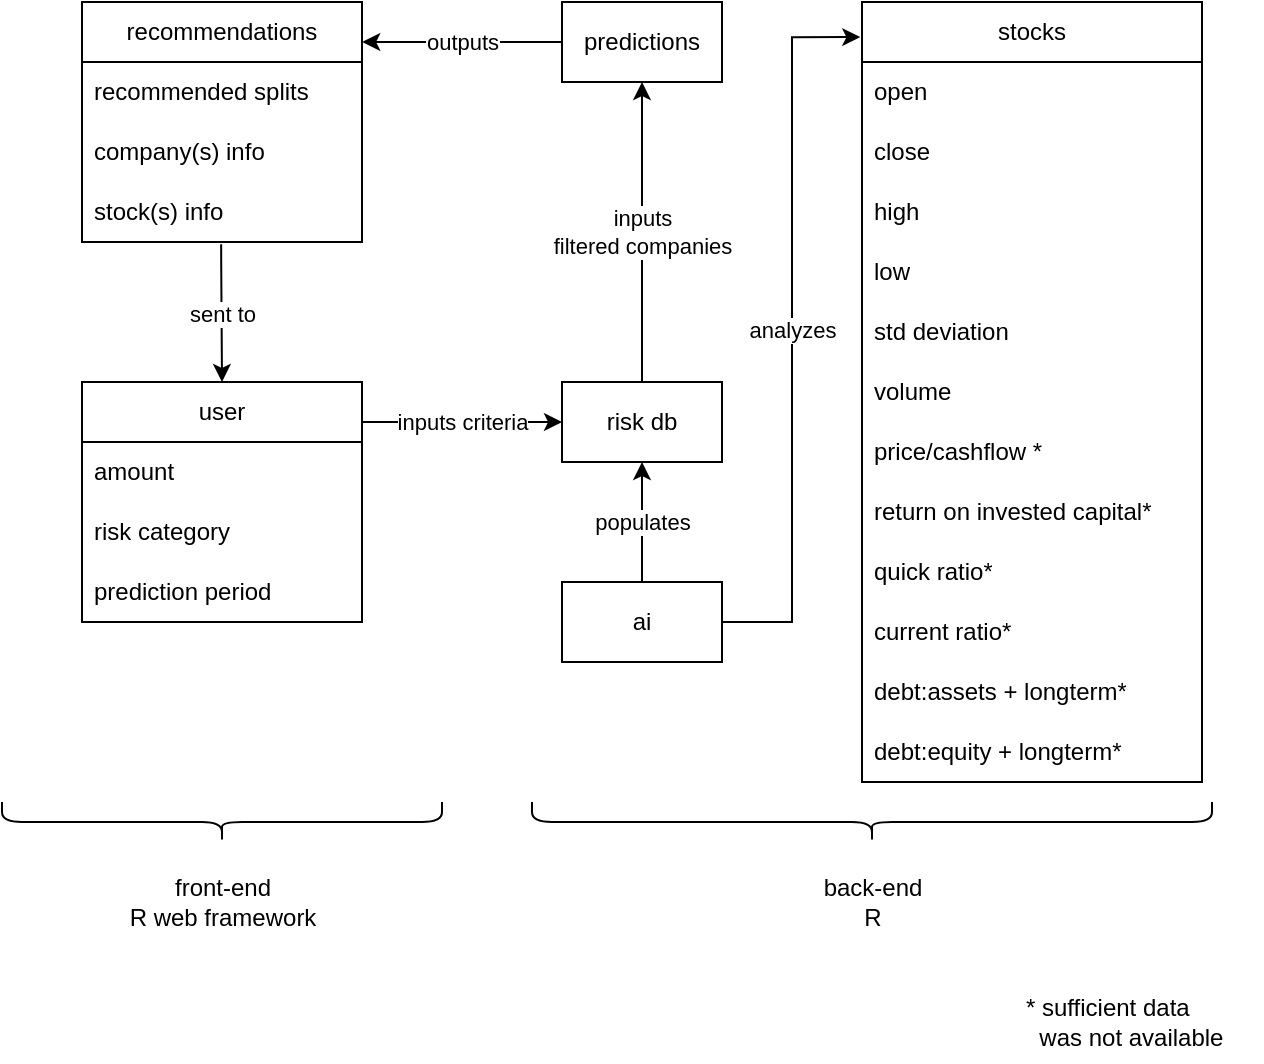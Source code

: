 <mxfile version="21.2.1" type="device">
  <diagram name="Page-1" id="8_V-npkF4_8rAvQVF0dz">
    <mxGraphModel dx="1219" dy="769" grid="1" gridSize="10" guides="1" tooltips="1" connect="1" arrows="1" fold="1" page="1" pageScale="1" pageWidth="850" pageHeight="1100" math="0" shadow="0">
      <root>
        <mxCell id="0" />
        <mxCell id="1" parent="0" />
        <mxCell id="Ms_8OpRCHCh8PfJ0gs4a-4" value="populates" style="edgeStyle=orthogonalEdgeStyle;rounded=0;orthogonalLoop=1;jettySize=auto;html=1;entryX=0.5;entryY=1;entryDx=0;entryDy=0;" edge="1" parent="1" source="vGaQVAYAIkuoaAUsgXml-4" target="vGaQVAYAIkuoaAUsgXml-5">
          <mxGeometry relative="1" as="geometry" />
        </mxCell>
        <mxCell id="Ms_8OpRCHCh8PfJ0gs4a-6" value="analyzes" style="edgeStyle=orthogonalEdgeStyle;rounded=0;orthogonalLoop=1;jettySize=auto;html=1;entryX=-0.005;entryY=0.045;entryDx=0;entryDy=0;entryPerimeter=0;" edge="1" parent="1" source="vGaQVAYAIkuoaAUsgXml-4" target="vGaQVAYAIkuoaAUsgXml-29">
          <mxGeometry relative="1" as="geometry" />
        </mxCell>
        <mxCell id="vGaQVAYAIkuoaAUsgXml-4" value="ai" style="rounded=0;whiteSpace=wrap;html=1;" parent="1" vertex="1">
          <mxGeometry x="330" y="460" width="80" height="40" as="geometry" />
        </mxCell>
        <mxCell id="Ms_8OpRCHCh8PfJ0gs4a-7" value="&lt;div&gt;inputs&lt;/div&gt;&lt;div&gt;filtered companies&lt;br&gt;&lt;/div&gt;" style="edgeStyle=orthogonalEdgeStyle;rounded=0;orthogonalLoop=1;jettySize=auto;html=1;entryX=0.5;entryY=1;entryDx=0;entryDy=0;" edge="1" parent="1" source="vGaQVAYAIkuoaAUsgXml-5" target="vGaQVAYAIkuoaAUsgXml-6">
          <mxGeometry relative="1" as="geometry">
            <mxPoint x="370" y="200" as="targetPoint" />
          </mxGeometry>
        </mxCell>
        <mxCell id="vGaQVAYAIkuoaAUsgXml-5" value="risk db" style="rounded=0;whiteSpace=wrap;html=1;" parent="1" vertex="1">
          <mxGeometry x="330" y="360" width="80" height="40" as="geometry" />
        </mxCell>
        <mxCell id="Ms_8OpRCHCh8PfJ0gs4a-8" value="outputs" style="edgeStyle=orthogonalEdgeStyle;rounded=0;orthogonalLoop=1;jettySize=auto;html=1;exitX=0;exitY=0.5;exitDx=0;exitDy=0;entryX=1.001;entryY=0.167;entryDx=0;entryDy=0;entryPerimeter=0;" edge="1" parent="1" source="vGaQVAYAIkuoaAUsgXml-6" target="vGaQVAYAIkuoaAUsgXml-42">
          <mxGeometry relative="1" as="geometry">
            <mxPoint x="231" y="190" as="targetPoint" />
            <Array as="points">
              <mxPoint x="230" y="190" />
            </Array>
          </mxGeometry>
        </mxCell>
        <mxCell id="vGaQVAYAIkuoaAUsgXml-6" value="predictions" style="rounded=0;whiteSpace=wrap;html=1;" parent="1" vertex="1">
          <mxGeometry x="330" y="170" width="80" height="40" as="geometry" />
        </mxCell>
        <mxCell id="Ms_8OpRCHCh8PfJ0gs4a-3" value="inputs criteria" style="edgeStyle=orthogonalEdgeStyle;rounded=0;orthogonalLoop=1;jettySize=auto;html=1;entryX=0;entryY=0.5;entryDx=0;entryDy=0;exitX=1;exitY=0.167;exitDx=0;exitDy=0;exitPerimeter=0;" edge="1" parent="1" source="vGaQVAYAIkuoaAUsgXml-20" target="vGaQVAYAIkuoaAUsgXml-5">
          <mxGeometry relative="1" as="geometry" />
        </mxCell>
        <mxCell id="vGaQVAYAIkuoaAUsgXml-20" value="user" style="swimlane;fontStyle=0;childLayout=stackLayout;horizontal=1;startSize=30;horizontalStack=0;resizeParent=1;resizeParentMax=0;resizeLast=0;collapsible=1;marginBottom=0;whiteSpace=wrap;html=1;" parent="1" vertex="1">
          <mxGeometry x="90" y="360" width="140" height="120" as="geometry" />
        </mxCell>
        <mxCell id="vGaQVAYAIkuoaAUsgXml-21" value="amount" style="text;strokeColor=none;fillColor=none;align=left;verticalAlign=middle;spacingLeft=4;spacingRight=4;overflow=hidden;points=[[0,0.5],[1,0.5]];portConstraint=eastwest;rotatable=0;whiteSpace=wrap;html=1;" parent="vGaQVAYAIkuoaAUsgXml-20" vertex="1">
          <mxGeometry y="30" width="140" height="30" as="geometry" />
        </mxCell>
        <mxCell id="Ms_8OpRCHCh8PfJ0gs4a-1" value="risk category" style="text;strokeColor=none;fillColor=none;align=left;verticalAlign=middle;spacingLeft=4;spacingRight=4;overflow=hidden;points=[[0,0.5],[1,0.5]];portConstraint=eastwest;rotatable=0;whiteSpace=wrap;html=1;" vertex="1" parent="vGaQVAYAIkuoaAUsgXml-20">
          <mxGeometry y="60" width="140" height="30" as="geometry" />
        </mxCell>
        <mxCell id="Ms_8OpRCHCh8PfJ0gs4a-2" value="prediction period" style="text;strokeColor=none;fillColor=none;align=left;verticalAlign=middle;spacingLeft=4;spacingRight=4;overflow=hidden;points=[[0,0.5],[1,0.5]];portConstraint=eastwest;rotatable=0;whiteSpace=wrap;html=1;" vertex="1" parent="vGaQVAYAIkuoaAUsgXml-20">
          <mxGeometry y="90" width="140" height="30" as="geometry" />
        </mxCell>
        <mxCell id="vGaQVAYAIkuoaAUsgXml-29" value="stocks" style="swimlane;fontStyle=0;childLayout=stackLayout;horizontal=1;startSize=30;horizontalStack=0;resizeParent=1;resizeParentMax=0;resizeLast=0;collapsible=1;marginBottom=0;whiteSpace=wrap;html=1;" parent="1" vertex="1">
          <mxGeometry x="480" y="170" width="170" height="390" as="geometry" />
        </mxCell>
        <mxCell id="vGaQVAYAIkuoaAUsgXml-30" value="&lt;div&gt;open&lt;/div&gt;" style="text;strokeColor=none;fillColor=none;align=left;verticalAlign=middle;spacingLeft=4;spacingRight=4;overflow=hidden;points=[[0,0.5],[1,0.5]];portConstraint=eastwest;rotatable=0;whiteSpace=wrap;html=1;" parent="vGaQVAYAIkuoaAUsgXml-29" vertex="1">
          <mxGeometry y="30" width="170" height="30" as="geometry" />
        </mxCell>
        <mxCell id="vGaQVAYAIkuoaAUsgXml-31" value="close" style="text;strokeColor=none;fillColor=none;align=left;verticalAlign=middle;spacingLeft=4;spacingRight=4;overflow=hidden;points=[[0,0.5],[1,0.5]];portConstraint=eastwest;rotatable=0;whiteSpace=wrap;html=1;" parent="vGaQVAYAIkuoaAUsgXml-29" vertex="1">
          <mxGeometry y="60" width="170" height="30" as="geometry" />
        </mxCell>
        <mxCell id="vGaQVAYAIkuoaAUsgXml-32" value="high" style="text;strokeColor=none;fillColor=none;align=left;verticalAlign=middle;spacingLeft=4;spacingRight=4;overflow=hidden;points=[[0,0.5],[1,0.5]];portConstraint=eastwest;rotatable=0;whiteSpace=wrap;html=1;" parent="vGaQVAYAIkuoaAUsgXml-29" vertex="1">
          <mxGeometry y="90" width="170" height="30" as="geometry" />
        </mxCell>
        <mxCell id="vGaQVAYAIkuoaAUsgXml-33" value="low" style="text;strokeColor=none;fillColor=none;align=left;verticalAlign=middle;spacingLeft=4;spacingRight=4;overflow=hidden;points=[[0,0.5],[1,0.5]];portConstraint=eastwest;rotatable=0;whiteSpace=wrap;html=1;" parent="vGaQVAYAIkuoaAUsgXml-29" vertex="1">
          <mxGeometry y="120" width="170" height="30" as="geometry" />
        </mxCell>
        <mxCell id="vGaQVAYAIkuoaAUsgXml-34" value="std deviation" style="text;strokeColor=none;fillColor=none;align=left;verticalAlign=middle;spacingLeft=4;spacingRight=4;overflow=hidden;points=[[0,0.5],[1,0.5]];portConstraint=eastwest;rotatable=0;whiteSpace=wrap;html=1;" parent="vGaQVAYAIkuoaAUsgXml-29" vertex="1">
          <mxGeometry y="150" width="170" height="30" as="geometry" />
        </mxCell>
        <mxCell id="vGaQVAYAIkuoaAUsgXml-35" value="volume" style="text;strokeColor=none;fillColor=none;align=left;verticalAlign=middle;spacingLeft=4;spacingRight=4;overflow=hidden;points=[[0,0.5],[1,0.5]];portConstraint=eastwest;rotatable=0;whiteSpace=wrap;html=1;" parent="vGaQVAYAIkuoaAUsgXml-29" vertex="1">
          <mxGeometry y="180" width="170" height="30" as="geometry" />
        </mxCell>
        <mxCell id="vGaQVAYAIkuoaAUsgXml-36" value="price/cashflow *" style="text;strokeColor=none;fillColor=none;align=left;verticalAlign=middle;spacingLeft=4;spacingRight=4;overflow=hidden;points=[[0,0.5],[1,0.5]];portConstraint=eastwest;rotatable=0;whiteSpace=wrap;html=1;" parent="vGaQVAYAIkuoaAUsgXml-29" vertex="1">
          <mxGeometry y="210" width="170" height="30" as="geometry" />
        </mxCell>
        <mxCell id="vGaQVAYAIkuoaAUsgXml-37" value="return on invested capital*" style="text;strokeColor=none;fillColor=none;align=left;verticalAlign=middle;spacingLeft=4;spacingRight=4;overflow=hidden;points=[[0,0.5],[1,0.5]];portConstraint=eastwest;rotatable=0;whiteSpace=wrap;html=1;" parent="vGaQVAYAIkuoaAUsgXml-29" vertex="1">
          <mxGeometry y="240" width="170" height="30" as="geometry" />
        </mxCell>
        <mxCell id="vGaQVAYAIkuoaAUsgXml-38" value="quick ratio*" style="text;strokeColor=none;fillColor=none;align=left;verticalAlign=middle;spacingLeft=4;spacingRight=4;overflow=hidden;points=[[0,0.5],[1,0.5]];portConstraint=eastwest;rotatable=0;whiteSpace=wrap;html=1;" parent="vGaQVAYAIkuoaAUsgXml-29" vertex="1">
          <mxGeometry y="270" width="170" height="30" as="geometry" />
        </mxCell>
        <mxCell id="vGaQVAYAIkuoaAUsgXml-39" value="current ratio*" style="text;strokeColor=none;fillColor=none;align=left;verticalAlign=middle;spacingLeft=4;spacingRight=4;overflow=hidden;points=[[0,0.5],[1,0.5]];portConstraint=eastwest;rotatable=0;whiteSpace=wrap;html=1;" parent="vGaQVAYAIkuoaAUsgXml-29" vertex="1">
          <mxGeometry y="300" width="170" height="30" as="geometry" />
        </mxCell>
        <mxCell id="vGaQVAYAIkuoaAUsgXml-40" value="debt:assets + longterm*" style="text;strokeColor=none;fillColor=none;align=left;verticalAlign=middle;spacingLeft=4;spacingRight=4;overflow=hidden;points=[[0,0.5],[1,0.5]];portConstraint=eastwest;rotatable=0;whiteSpace=wrap;html=1;" parent="vGaQVAYAIkuoaAUsgXml-29" vertex="1">
          <mxGeometry y="330" width="170" height="30" as="geometry" />
        </mxCell>
        <mxCell id="vGaQVAYAIkuoaAUsgXml-41" value="debt:equity + longterm*" style="text;strokeColor=none;fillColor=none;align=left;verticalAlign=middle;spacingLeft=4;spacingRight=4;overflow=hidden;points=[[0,0.5],[1,0.5]];portConstraint=eastwest;rotatable=0;whiteSpace=wrap;html=1;" parent="vGaQVAYAIkuoaAUsgXml-29" vertex="1">
          <mxGeometry y="360" width="170" height="30" as="geometry" />
        </mxCell>
        <mxCell id="vGaQVAYAIkuoaAUsgXml-42" value="recommendations" style="swimlane;fontStyle=0;childLayout=stackLayout;horizontal=1;startSize=30;horizontalStack=0;resizeParent=1;resizeParentMax=0;resizeLast=0;collapsible=1;marginBottom=0;whiteSpace=wrap;html=1;" parent="1" vertex="1">
          <mxGeometry x="90" y="170" width="140" height="120" as="geometry" />
        </mxCell>
        <mxCell id="vGaQVAYAIkuoaAUsgXml-43" value="recommended splits" style="text;strokeColor=none;fillColor=none;align=left;verticalAlign=middle;spacingLeft=4;spacingRight=4;overflow=hidden;points=[[0,0.5],[1,0.5]];portConstraint=eastwest;rotatable=0;whiteSpace=wrap;html=1;" parent="vGaQVAYAIkuoaAUsgXml-42" vertex="1">
          <mxGeometry y="30" width="140" height="30" as="geometry" />
        </mxCell>
        <mxCell id="vGaQVAYAIkuoaAUsgXml-44" value="company(s) info" style="text;strokeColor=none;fillColor=none;align=left;verticalAlign=middle;spacingLeft=4;spacingRight=4;overflow=hidden;points=[[0,0.5],[1,0.5]];portConstraint=eastwest;rotatable=0;whiteSpace=wrap;html=1;" parent="vGaQVAYAIkuoaAUsgXml-42" vertex="1">
          <mxGeometry y="60" width="140" height="30" as="geometry" />
        </mxCell>
        <mxCell id="vGaQVAYAIkuoaAUsgXml-45" value="stock(s) info" style="text;strokeColor=none;fillColor=none;align=left;verticalAlign=middle;spacingLeft=4;spacingRight=4;overflow=hidden;points=[[0,0.5],[1,0.5]];portConstraint=eastwest;rotatable=0;whiteSpace=wrap;html=1;" parent="vGaQVAYAIkuoaAUsgXml-42" vertex="1">
          <mxGeometry y="90" width="140" height="30" as="geometry" />
        </mxCell>
        <mxCell id="Ms_8OpRCHCh8PfJ0gs4a-10" value="sent to" style="edgeStyle=orthogonalEdgeStyle;rounded=0;orthogonalLoop=1;jettySize=auto;html=1;entryX=0.5;entryY=0;entryDx=0;entryDy=0;exitX=0.497;exitY=1.036;exitDx=0;exitDy=0;exitPerimeter=0;" edge="1" parent="1" source="vGaQVAYAIkuoaAUsgXml-45" target="vGaQVAYAIkuoaAUsgXml-20">
          <mxGeometry relative="1" as="geometry">
            <Array as="points">
              <mxPoint x="160" y="300" />
              <mxPoint x="160" y="300" />
            </Array>
          </mxGeometry>
        </mxCell>
        <mxCell id="Ms_8OpRCHCh8PfJ0gs4a-11" value="" style="shape=curlyBracket;whiteSpace=wrap;html=1;rounded=1;labelPosition=left;verticalLabelPosition=middle;align=right;verticalAlign=middle;rotation=-90;" vertex="1" parent="1">
          <mxGeometry x="150" y="470" width="20" height="220" as="geometry" />
        </mxCell>
        <mxCell id="Ms_8OpRCHCh8PfJ0gs4a-12" value="" style="shape=curlyBracket;whiteSpace=wrap;html=1;rounded=1;labelPosition=left;verticalLabelPosition=middle;align=right;verticalAlign=middle;rotation=-90;" vertex="1" parent="1">
          <mxGeometry x="475" y="410" width="20" height="340" as="geometry" />
        </mxCell>
        <mxCell id="Ms_8OpRCHCh8PfJ0gs4a-13" value="&lt;div&gt;front-end&lt;/div&gt;&lt;div&gt;R web framework&lt;br&gt;&lt;/div&gt;" style="text;html=1;align=center;verticalAlign=middle;resizable=0;points=[];autosize=1;strokeColor=none;fillColor=none;" vertex="1" parent="1">
          <mxGeometry x="100" y="600" width="120" height="40" as="geometry" />
        </mxCell>
        <mxCell id="Ms_8OpRCHCh8PfJ0gs4a-14" value="&lt;div&gt;back-end&lt;br&gt;&lt;/div&gt;&lt;div&gt;R&lt;br&gt;&lt;/div&gt;" style="text;html=1;align=center;verticalAlign=middle;resizable=0;points=[];autosize=1;strokeColor=none;fillColor=none;" vertex="1" parent="1">
          <mxGeometry x="450" y="600" width="70" height="40" as="geometry" />
        </mxCell>
        <mxCell id="Ms_8OpRCHCh8PfJ0gs4a-15" value="&lt;div&gt;* sufficient data &lt;br&gt;&lt;/div&gt;&lt;div&gt;&amp;nbsp; was not available&lt;br&gt;&lt;/div&gt;" style="text;html=1;align=left;verticalAlign=middle;resizable=0;points=[];autosize=1;strokeColor=none;fillColor=none;" vertex="1" parent="1">
          <mxGeometry x="560" y="660" width="120" height="40" as="geometry" />
        </mxCell>
      </root>
    </mxGraphModel>
  </diagram>
</mxfile>
